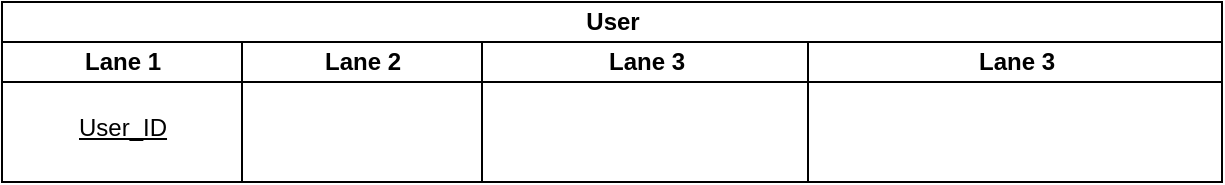 <mxfile version="24.3.1" type="github">
  <diagram name="第1頁" id="yRPHBxbGYmg5BFlF-QgD">
    <mxGraphModel dx="666" dy="1131" grid="1" gridSize="10" guides="1" tooltips="1" connect="1" arrows="1" fold="1" page="1" pageScale="1" pageWidth="4681" pageHeight="3300" math="0" shadow="0">
      <root>
        <mxCell id="0" />
        <mxCell id="1" parent="0" />
        <mxCell id="a4UeTrgCK479kTS_yBiC-4" value="User" style="swimlane;childLayout=stackLayout;resizeParent=1;resizeParentMax=0;startSize=20;html=1;" vertex="1" parent="1">
          <mxGeometry x="100" y="150" width="610" height="90" as="geometry" />
        </mxCell>
        <mxCell id="a4UeTrgCK479kTS_yBiC-5" value="Lane 1" style="swimlane;startSize=20;html=1;" vertex="1" parent="a4UeTrgCK479kTS_yBiC-4">
          <mxGeometry y="20" width="120" height="70" as="geometry">
            <mxRectangle y="20" width="40" height="70" as="alternateBounds" />
          </mxGeometry>
        </mxCell>
        <mxCell id="a4UeTrgCK479kTS_yBiC-10" value="&lt;u&gt;User_ID&lt;/u&gt;" style="text;html=1;align=center;verticalAlign=middle;resizable=0;points=[];autosize=1;strokeColor=none;fillColor=none;" vertex="1" parent="a4UeTrgCK479kTS_yBiC-5">
          <mxGeometry x="25" y="28" width="70" height="30" as="geometry" />
        </mxCell>
        <mxCell id="a4UeTrgCK479kTS_yBiC-6" value="Lane 2" style="swimlane;startSize=20;html=1;" vertex="1" parent="a4UeTrgCK479kTS_yBiC-4">
          <mxGeometry x="120" y="20" width="120" height="70" as="geometry" />
        </mxCell>
        <mxCell id="a4UeTrgCK479kTS_yBiC-7" value="Lane 3" style="swimlane;startSize=20;html=1;" vertex="1" parent="a4UeTrgCK479kTS_yBiC-4">
          <mxGeometry x="240" y="20" width="163" height="70" as="geometry" />
        </mxCell>
        <mxCell id="a4UeTrgCK479kTS_yBiC-8" value="Lane 3" style="swimlane;startSize=20;html=1;" vertex="1" parent="a4UeTrgCK479kTS_yBiC-4">
          <mxGeometry x="403" y="20" width="207" height="70" as="geometry" />
        </mxCell>
      </root>
    </mxGraphModel>
  </diagram>
</mxfile>
